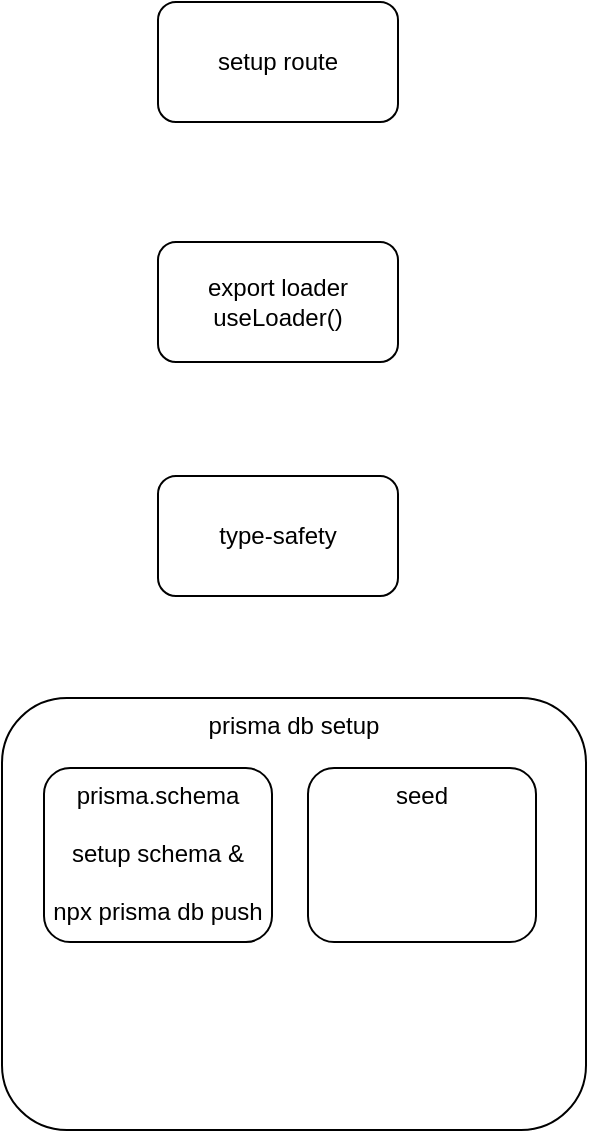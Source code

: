 <mxfile version="20.2.2" type="github">
  <diagram id="tx-EgkOs6txUjuiGDX3E" name="Page-1">
    <mxGraphModel dx="308" dy="415" grid="0" gridSize="10" guides="1" tooltips="1" connect="1" arrows="1" fold="1" page="0" pageScale="1" pageWidth="827" pageHeight="1169" math="0" shadow="0">
      <root>
        <mxCell id="0" />
        <mxCell id="1" parent="0" />
        <mxCell id="HzaMs9VLNogWFWMUmDYU-2" value="setup route" style="rounded=1;whiteSpace=wrap;html=1;" vertex="1" parent="1">
          <mxGeometry x="198" y="93" width="120" height="60" as="geometry" />
        </mxCell>
        <mxCell id="HzaMs9VLNogWFWMUmDYU-3" value="export loader&lt;br&gt;useLoader()" style="rounded=1;whiteSpace=wrap;html=1;" vertex="1" parent="1">
          <mxGeometry x="198" y="213" width="120" height="60" as="geometry" />
        </mxCell>
        <mxCell id="HzaMs9VLNogWFWMUmDYU-4" value="type-safety" style="rounded=1;whiteSpace=wrap;html=1;" vertex="1" parent="1">
          <mxGeometry x="198" y="330" width="120" height="60" as="geometry" />
        </mxCell>
        <mxCell id="HzaMs9VLNogWFWMUmDYU-5" value="prisma db setup" style="rounded=1;whiteSpace=wrap;html=1;verticalAlign=top;" vertex="1" parent="1">
          <mxGeometry x="120" y="441" width="292" height="216" as="geometry" />
        </mxCell>
        <mxCell id="HzaMs9VLNogWFWMUmDYU-6" value="prisma.schema&lt;br&gt;&lt;br&gt;setup schema &amp;amp;&lt;br&gt;&lt;br&gt;npx prisma db push" style="rounded=1;whiteSpace=wrap;html=1;verticalAlign=top;" vertex="1" parent="1">
          <mxGeometry x="141" y="476" width="114" height="87" as="geometry" />
        </mxCell>
        <mxCell id="HzaMs9VLNogWFWMUmDYU-7" value="seed&lt;br&gt;&lt;br&gt;" style="rounded=1;whiteSpace=wrap;html=1;verticalAlign=top;" vertex="1" parent="1">
          <mxGeometry x="273" y="476" width="114" height="87" as="geometry" />
        </mxCell>
      </root>
    </mxGraphModel>
  </diagram>
</mxfile>
